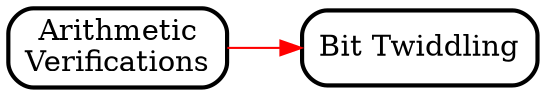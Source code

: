 digraph  {
  //splines = ortho;
  //concentrate = true;

  bgcolor="transparent";
  rankdir="LR";

  node [shape="box", style="rounded,filled", fillcolor="white", penwidth = 2];
  edge [penwidth = 1];

  // URLs by node
  // recommended
  
  ArithmeticVerifications    [URL="../labs/Demos/SAW/ArithmeticVerifications/ArithmeticVerifications.md"];
  BitTwiddling               [URL="../labs/Demos/SAW/Bittwiddling/Bittwiddling.md"];

  // branch nodes
  node [fillcolor="white"];
  

  // newline/space labels
  
  ArithmeticVerifications    [label = "Arithmetic\nVerifications"]
  BitTwiddling               [label = "Bit Twiddling"]

  // recommended flow
  edge [color=red];
  
  ArithmeticVerifications -> BitTwiddling;

  // branches
  edge [color=black];
  

  // ranks

}